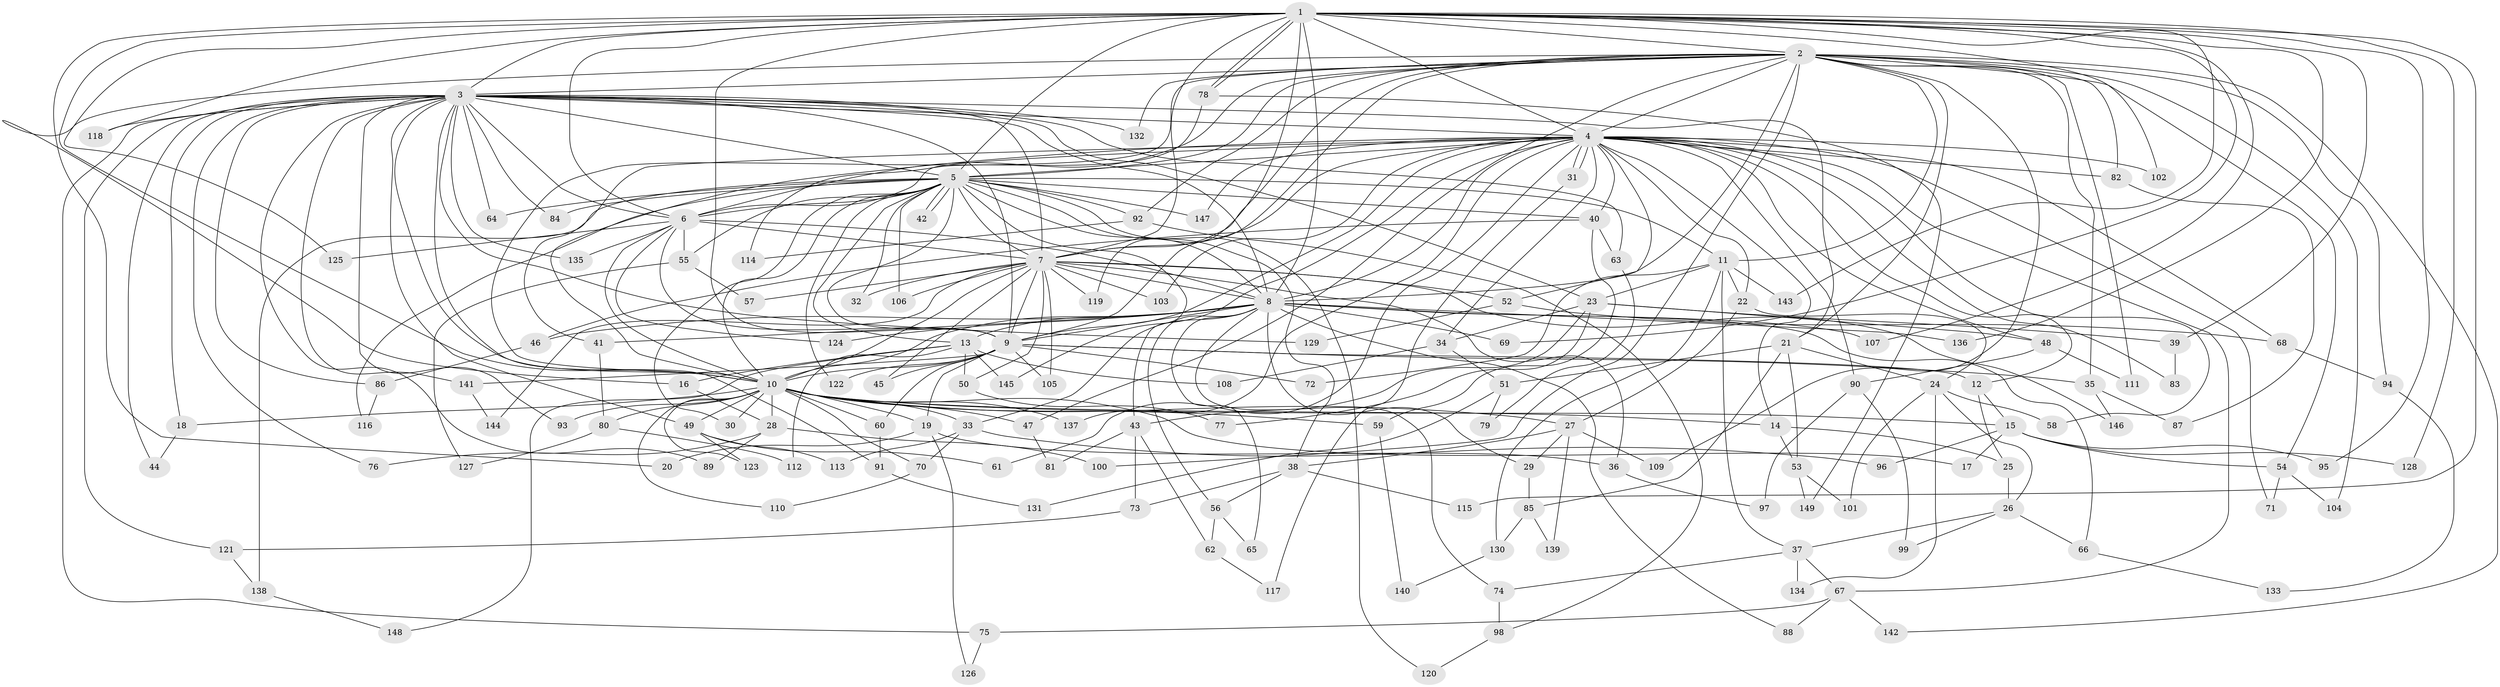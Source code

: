 // Generated by graph-tools (version 1.1) at 2025/25/03/09/25 03:25:52]
// undirected, 149 vertices, 323 edges
graph export_dot {
graph [start="1"]
  node [color=gray90,style=filled];
  1;
  2;
  3;
  4;
  5;
  6;
  7;
  8;
  9;
  10;
  11;
  12;
  13;
  14;
  15;
  16;
  17;
  18;
  19;
  20;
  21;
  22;
  23;
  24;
  25;
  26;
  27;
  28;
  29;
  30;
  31;
  32;
  33;
  34;
  35;
  36;
  37;
  38;
  39;
  40;
  41;
  42;
  43;
  44;
  45;
  46;
  47;
  48;
  49;
  50;
  51;
  52;
  53;
  54;
  55;
  56;
  57;
  58;
  59;
  60;
  61;
  62;
  63;
  64;
  65;
  66;
  67;
  68;
  69;
  70;
  71;
  72;
  73;
  74;
  75;
  76;
  77;
  78;
  79;
  80;
  81;
  82;
  83;
  84;
  85;
  86;
  87;
  88;
  89;
  90;
  91;
  92;
  93;
  94;
  95;
  96;
  97;
  98;
  99;
  100;
  101;
  102;
  103;
  104;
  105;
  106;
  107;
  108;
  109;
  110;
  111;
  112;
  113;
  114;
  115;
  116;
  117;
  118;
  119;
  120;
  121;
  122;
  123;
  124;
  125;
  126;
  127;
  128;
  129;
  130;
  131;
  132;
  133;
  134;
  135;
  136;
  137;
  138;
  139;
  140;
  141;
  142;
  143;
  144;
  145;
  146;
  147;
  148;
  149;
  1 -- 2;
  1 -- 3;
  1 -- 4;
  1 -- 5;
  1 -- 6;
  1 -- 7;
  1 -- 8;
  1 -- 9;
  1 -- 10;
  1 -- 20;
  1 -- 39;
  1 -- 69;
  1 -- 78;
  1 -- 78;
  1 -- 95;
  1 -- 102;
  1 -- 107;
  1 -- 115;
  1 -- 118;
  1 -- 119;
  1 -- 125;
  1 -- 128;
  1 -- 136;
  1 -- 143;
  2 -- 3;
  2 -- 4;
  2 -- 5;
  2 -- 6;
  2 -- 7;
  2 -- 8;
  2 -- 9;
  2 -- 10;
  2 -- 11;
  2 -- 16;
  2 -- 21;
  2 -- 35;
  2 -- 47;
  2 -- 54;
  2 -- 82;
  2 -- 92;
  2 -- 94;
  2 -- 100;
  2 -- 104;
  2 -- 109;
  2 -- 111;
  2 -- 132;
  2 -- 142;
  3 -- 4;
  3 -- 5;
  3 -- 6;
  3 -- 7;
  3 -- 8;
  3 -- 9;
  3 -- 10;
  3 -- 18;
  3 -- 21;
  3 -- 23;
  3 -- 44;
  3 -- 49;
  3 -- 63;
  3 -- 64;
  3 -- 75;
  3 -- 76;
  3 -- 84;
  3 -- 86;
  3 -- 89;
  3 -- 91;
  3 -- 93;
  3 -- 118;
  3 -- 121;
  3 -- 129;
  3 -- 132;
  3 -- 135;
  3 -- 141;
  4 -- 5;
  4 -- 6;
  4 -- 7;
  4 -- 8;
  4 -- 9;
  4 -- 10;
  4 -- 12;
  4 -- 14;
  4 -- 22;
  4 -- 31;
  4 -- 31;
  4 -- 34;
  4 -- 40;
  4 -- 41;
  4 -- 48;
  4 -- 52;
  4 -- 58;
  4 -- 61;
  4 -- 67;
  4 -- 68;
  4 -- 71;
  4 -- 82;
  4 -- 83;
  4 -- 90;
  4 -- 102;
  4 -- 103;
  4 -- 137;
  4 -- 145;
  4 -- 147;
  5 -- 6;
  5 -- 7;
  5 -- 8;
  5 -- 9;
  5 -- 10;
  5 -- 11;
  5 -- 13;
  5 -- 30;
  5 -- 32;
  5 -- 38;
  5 -- 40;
  5 -- 42;
  5 -- 42;
  5 -- 43;
  5 -- 55;
  5 -- 64;
  5 -- 84;
  5 -- 92;
  5 -- 106;
  5 -- 116;
  5 -- 120;
  5 -- 122;
  5 -- 138;
  5 -- 147;
  6 -- 7;
  6 -- 8;
  6 -- 9;
  6 -- 10;
  6 -- 55;
  6 -- 124;
  6 -- 125;
  6 -- 135;
  7 -- 8;
  7 -- 9;
  7 -- 10;
  7 -- 32;
  7 -- 36;
  7 -- 45;
  7 -- 50;
  7 -- 52;
  7 -- 57;
  7 -- 103;
  7 -- 105;
  7 -- 106;
  7 -- 119;
  7 -- 144;
  7 -- 146;
  8 -- 9;
  8 -- 10;
  8 -- 13;
  8 -- 29;
  8 -- 33;
  8 -- 41;
  8 -- 46;
  8 -- 56;
  8 -- 65;
  8 -- 66;
  8 -- 69;
  8 -- 74;
  8 -- 88;
  8 -- 107;
  8 -- 124;
  8 -- 136;
  9 -- 10;
  9 -- 12;
  9 -- 19;
  9 -- 35;
  9 -- 45;
  9 -- 60;
  9 -- 72;
  9 -- 105;
  9 -- 122;
  9 -- 141;
  10 -- 14;
  10 -- 15;
  10 -- 17;
  10 -- 18;
  10 -- 19;
  10 -- 27;
  10 -- 28;
  10 -- 30;
  10 -- 33;
  10 -- 47;
  10 -- 49;
  10 -- 59;
  10 -- 60;
  10 -- 70;
  10 -- 80;
  10 -- 93;
  10 -- 110;
  10 -- 123;
  10 -- 137;
  11 -- 22;
  11 -- 23;
  11 -- 37;
  11 -- 72;
  11 -- 130;
  11 -- 143;
  12 -- 15;
  12 -- 25;
  13 -- 16;
  13 -- 50;
  13 -- 108;
  13 -- 112;
  13 -- 145;
  13 -- 148;
  14 -- 25;
  14 -- 53;
  15 -- 17;
  15 -- 54;
  15 -- 95;
  15 -- 96;
  15 -- 128;
  16 -- 28;
  18 -- 44;
  19 -- 20;
  19 -- 36;
  19 -- 126;
  21 -- 24;
  21 -- 51;
  21 -- 53;
  21 -- 85;
  22 -- 24;
  22 -- 27;
  23 -- 34;
  23 -- 39;
  23 -- 43;
  23 -- 48;
  23 -- 77;
  24 -- 26;
  24 -- 58;
  24 -- 101;
  24 -- 134;
  25 -- 26;
  26 -- 37;
  26 -- 66;
  26 -- 99;
  27 -- 29;
  27 -- 38;
  27 -- 109;
  27 -- 139;
  28 -- 76;
  28 -- 89;
  28 -- 100;
  29 -- 85;
  31 -- 117;
  33 -- 70;
  33 -- 96;
  33 -- 113;
  34 -- 51;
  34 -- 108;
  35 -- 87;
  35 -- 146;
  36 -- 97;
  37 -- 67;
  37 -- 74;
  37 -- 134;
  38 -- 56;
  38 -- 73;
  38 -- 115;
  39 -- 83;
  40 -- 46;
  40 -- 59;
  40 -- 63;
  41 -- 80;
  43 -- 62;
  43 -- 73;
  43 -- 81;
  46 -- 86;
  47 -- 81;
  48 -- 90;
  48 -- 111;
  49 -- 61;
  49 -- 113;
  49 -- 123;
  50 -- 77;
  51 -- 79;
  51 -- 131;
  52 -- 68;
  52 -- 129;
  53 -- 101;
  53 -- 149;
  54 -- 71;
  54 -- 104;
  55 -- 57;
  55 -- 127;
  56 -- 62;
  56 -- 65;
  59 -- 140;
  60 -- 91;
  62 -- 117;
  63 -- 79;
  66 -- 133;
  67 -- 75;
  67 -- 88;
  67 -- 142;
  68 -- 94;
  70 -- 110;
  73 -- 121;
  74 -- 98;
  75 -- 126;
  78 -- 114;
  78 -- 149;
  80 -- 112;
  80 -- 127;
  82 -- 87;
  85 -- 130;
  85 -- 139;
  86 -- 116;
  90 -- 97;
  90 -- 99;
  91 -- 131;
  92 -- 98;
  92 -- 114;
  94 -- 133;
  98 -- 120;
  121 -- 138;
  130 -- 140;
  138 -- 148;
  141 -- 144;
}
